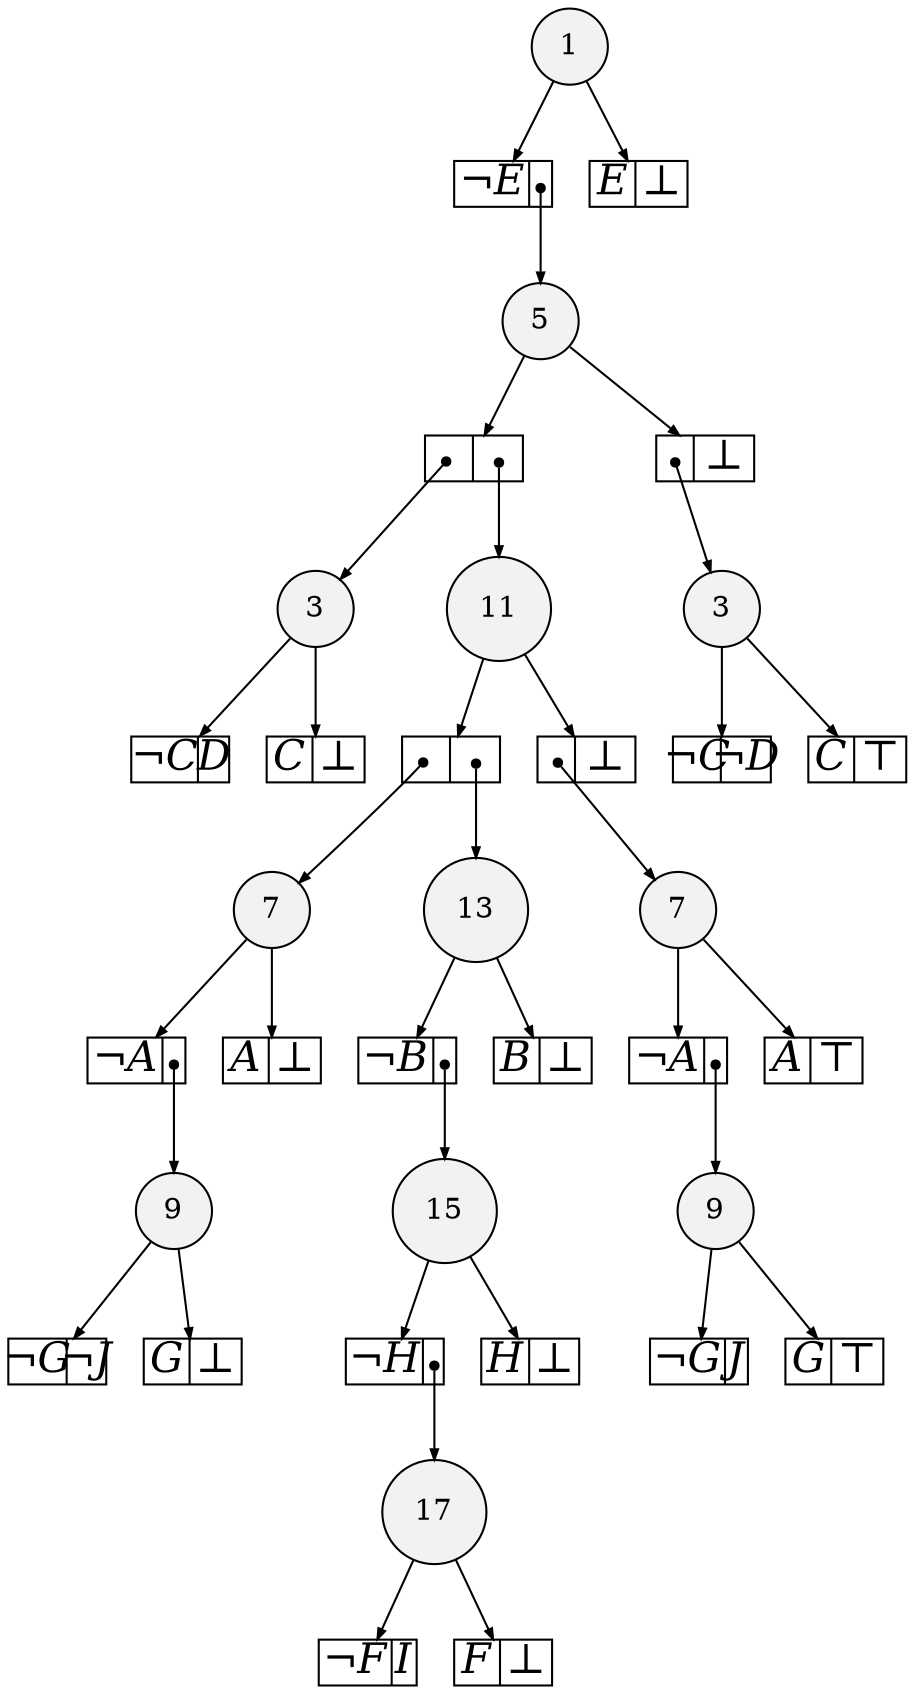 
digraph sdd {

overlap=false

{rank=same; n476 }
{rank=same; n986 }
{rank=same; n1051 }
{rank=same; n1055 }
{rank=same; n796 n851 }
{rank=same; n1050 n1053 }
{rank=same; n1066 }
{rank=same; n1063 n1065 }
{rank=same; n1067 }

n476 [label= "17",style=filled,fillcolor=gray95,shape=circle,height=.25,width=.25]; 
n476e0
      [label= "<L>&not;F|<R>I",
      shape=record,
      fontsize=20,
      fontname="Times-Italic",
      fillcolor=white,
      style=filled,
      fixedsize=true,
      height=.30, 
      width=.65];

n476->n476e0 [arrowsize=.50];
n476e1
      [label= "<L>F|<R>&#8869;",
      shape=record,
      fontsize=20,
      fontname="Times-Italic",
      fillcolor=white,
      style=filled,
      fixedsize=true,
      height=.30, 
      width=.65];

n476->n476e1 [arrowsize=.50];
n986 [label= "15",style=filled,fillcolor=gray95,shape=circle,height=.25,width=.25]; 
n986e0
      [label= "<L>&not;H|<R>",
      shape=record,
      fontsize=20,
      fontname="Times-Italic",
      fillcolor=white,
      style=filled,
      fixedsize=true,
      height=.30, 
      width=.65];

n986->n986e0 [arrowsize=.50];
n986e0:R:c->n476 [arrowsize=.50,tailclip=false,arrowtail=dot,dir=both];
n986e1
      [label= "<L>H|<R>&#8869;",
      shape=record,
      fontsize=20,
      fontname="Times-Italic",
      fillcolor=white,
      style=filled,
      fixedsize=true,
      height=.30, 
      width=.65];

n986->n986e1 [arrowsize=.50];
n1051 [label= "13",style=filled,fillcolor=gray95,shape=circle,height=.25,width=.25]; 
n1051e0
      [label= "<L>&not;B|<R>",
      shape=record,
      fontsize=20,
      fontname="Times-Italic",
      fillcolor=white,
      style=filled,
      fixedsize=true,
      height=.30, 
      width=.65];

n1051->n1051e0 [arrowsize=.50];
n1051e0:R:c->n986 [arrowsize=.50,tailclip=false,arrowtail=dot,dir=both];
n1051e1
      [label= "<L>B|<R>&#8869;",
      shape=record,
      fontsize=20,
      fontname="Times-Italic",
      fillcolor=white,
      style=filled,
      fixedsize=true,
      height=.30, 
      width=.65];

n1051->n1051e1 [arrowsize=.50];
n1055 [label= "11",style=filled,fillcolor=gray95,shape=circle,height=.25,width=.25]; 
n1055e0
      [label= "<L>|<R>",
      shape=record,
      fontsize=20,
      fontname="Times-Italic",
      fillcolor=white,
      style=filled,
      fixedsize=true,
      height=.30, 
      width=.65];

n1055->n1055e0 [arrowsize=.50];
n1055e0:L:c->n1050 [arrowsize=.50,tailclip=false,arrowtail=dot,dir=both];
n1055e0:R:c->n1051 [arrowsize=.50,tailclip=false,arrowtail=dot,dir=both];
n1055e1
      [label= "<L>|<R>&#8869;",
      shape=record,
      fontsize=20,
      fontname="Times-Italic",
      fillcolor=white,
      style=filled,
      fixedsize=true,
      height=.30, 
      width=.65];

n1055->n1055e1 [arrowsize=.50];
n1055e1:L:c->n1053 [arrowsize=.50,tailclip=false,arrowtail=dot,dir=both];
n796 [label= "9",style=filled,fillcolor=gray95,shape=circle,height=.25,width=.25]; 
n796e0
      [label= "<L>&not;G|<R>&not;J",
      shape=record,
      fontsize=20,
      fontname="Times-Italic",
      fillcolor=white,
      style=filled,
      fixedsize=true,
      height=.30, 
      width=.65];

n796->n796e0 [arrowsize=.50];
n796e1
      [label= "<L>G|<R>&#8869;",
      shape=record,
      fontsize=20,
      fontname="Times-Italic",
      fillcolor=white,
      style=filled,
      fixedsize=true,
      height=.30, 
      width=.65];

n796->n796e1 [arrowsize=.50];
n851 [label= "9",style=filled,fillcolor=gray95,shape=circle,height=.25,width=.25]; 
n851e0
      [label= "<L>&not;G|<R>J",
      shape=record,
      fontsize=20,
      fontname="Times-Italic",
      fillcolor=white,
      style=filled,
      fixedsize=true,
      height=.30, 
      width=.65];

n851->n851e0 [arrowsize=.50];
n851e1
      [label= "<L>G|<R>&#8868;",
      shape=record,
      fontsize=20,
      fontname="Times-Italic",
      fillcolor=white,
      style=filled,
      fixedsize=true,
      height=.30, 
      width=.65];

n851->n851e1 [arrowsize=.50];
n1050 [label= "7",style=filled,fillcolor=gray95,shape=circle,height=.25,width=.25]; 
n1050e0
      [label= "<L>&not;A|<R>",
      shape=record,
      fontsize=20,
      fontname="Times-Italic",
      fillcolor=white,
      style=filled,
      fixedsize=true,
      height=.30, 
      width=.65];

n1050->n1050e0 [arrowsize=.50];
n1050e0:R:c->n796 [arrowsize=.50,tailclip=false,arrowtail=dot,dir=both];
n1050e1
      [label= "<L>A|<R>&#8869;",
      shape=record,
      fontsize=20,
      fontname="Times-Italic",
      fillcolor=white,
      style=filled,
      fixedsize=true,
      height=.30, 
      width=.65];

n1050->n1050e1 [arrowsize=.50];
n1053 [label= "7",style=filled,fillcolor=gray95,shape=circle,height=.25,width=.25]; 
n1053e0
      [label= "<L>&not;A|<R>",
      shape=record,
      fontsize=20,
      fontname="Times-Italic",
      fillcolor=white,
      style=filled,
      fixedsize=true,
      height=.30, 
      width=.65];

n1053->n1053e0 [arrowsize=.50];
n1053e0:R:c->n851 [arrowsize=.50,tailclip=false,arrowtail=dot,dir=both];
n1053e1
      [label= "<L>A|<R>&#8868;",
      shape=record,
      fontsize=20,
      fontname="Times-Italic",
      fillcolor=white,
      style=filled,
      fixedsize=true,
      height=.30, 
      width=.65];

n1053->n1053e1 [arrowsize=.50];
n1066 [label= "5",style=filled,fillcolor=gray95,shape=circle,height=.25,width=.25]; 
n1066e0
      [label= "<L>|<R>",
      shape=record,
      fontsize=20,
      fontname="Times-Italic",
      fillcolor=white,
      style=filled,
      fixedsize=true,
      height=.30, 
      width=.65];

n1066->n1066e0 [arrowsize=.50];
n1066e0:L:c->n1063 [arrowsize=.50,tailclip=false,arrowtail=dot,dir=both];
n1066e0:R:c->n1055 [arrowsize=.50,tailclip=false,arrowtail=dot,dir=both];
n1066e1
      [label= "<L>|<R>&#8869;",
      shape=record,
      fontsize=20,
      fontname="Times-Italic",
      fillcolor=white,
      style=filled,
      fixedsize=true,
      height=.30, 
      width=.65];

n1066->n1066e1 [arrowsize=.50];
n1066e1:L:c->n1065 [arrowsize=.50,tailclip=false,arrowtail=dot,dir=both];
n1063 [label= "3",style=filled,fillcolor=gray95,shape=circle,height=.25,width=.25]; 
n1063e0
      [label= "<L>&not;C|<R>D",
      shape=record,
      fontsize=20,
      fontname="Times-Italic",
      fillcolor=white,
      style=filled,
      fixedsize=true,
      height=.30, 
      width=.65];

n1063->n1063e0 [arrowsize=.50];
n1063e1
      [label= "<L>C|<R>&#8869;",
      shape=record,
      fontsize=20,
      fontname="Times-Italic",
      fillcolor=white,
      style=filled,
      fixedsize=true,
      height=.30, 
      width=.65];

n1063->n1063e1 [arrowsize=.50];
n1065 [label= "3",style=filled,fillcolor=gray95,shape=circle,height=.25,width=.25]; 
n1065e0
      [label= "<L>&not;C|<R>&not;D",
      shape=record,
      fontsize=20,
      fontname="Times-Italic",
      fillcolor=white,
      style=filled,
      fixedsize=true,
      height=.30, 
      width=.65];

n1065->n1065e0 [arrowsize=.50];
n1065e1
      [label= "<L>C|<R>&#8868;",
      shape=record,
      fontsize=20,
      fontname="Times-Italic",
      fillcolor=white,
      style=filled,
      fixedsize=true,
      height=.30, 
      width=.65];

n1065->n1065e1 [arrowsize=.50];
n1067 [label= "1",style=filled,fillcolor=gray95,shape=circle,height=.25,width=.25]; 
n1067e0
      [label= "<L>&not;E|<R>",
      shape=record,
      fontsize=20,
      fontname="Times-Italic",
      fillcolor=white,
      style=filled,
      fixedsize=true,
      height=.30, 
      width=.65];

n1067->n1067e0 [arrowsize=.50];
n1067e0:R:c->n1066 [arrowsize=.50,tailclip=false,arrowtail=dot,dir=both];
n1067e1
      [label= "<L>E|<R>&#8869;",
      shape=record,
      fontsize=20,
      fontname="Times-Italic",
      fillcolor=white,
      style=filled,
      fixedsize=true,
      height=.30, 
      width=.65];

n1067->n1067e1 [arrowsize=.50];


}